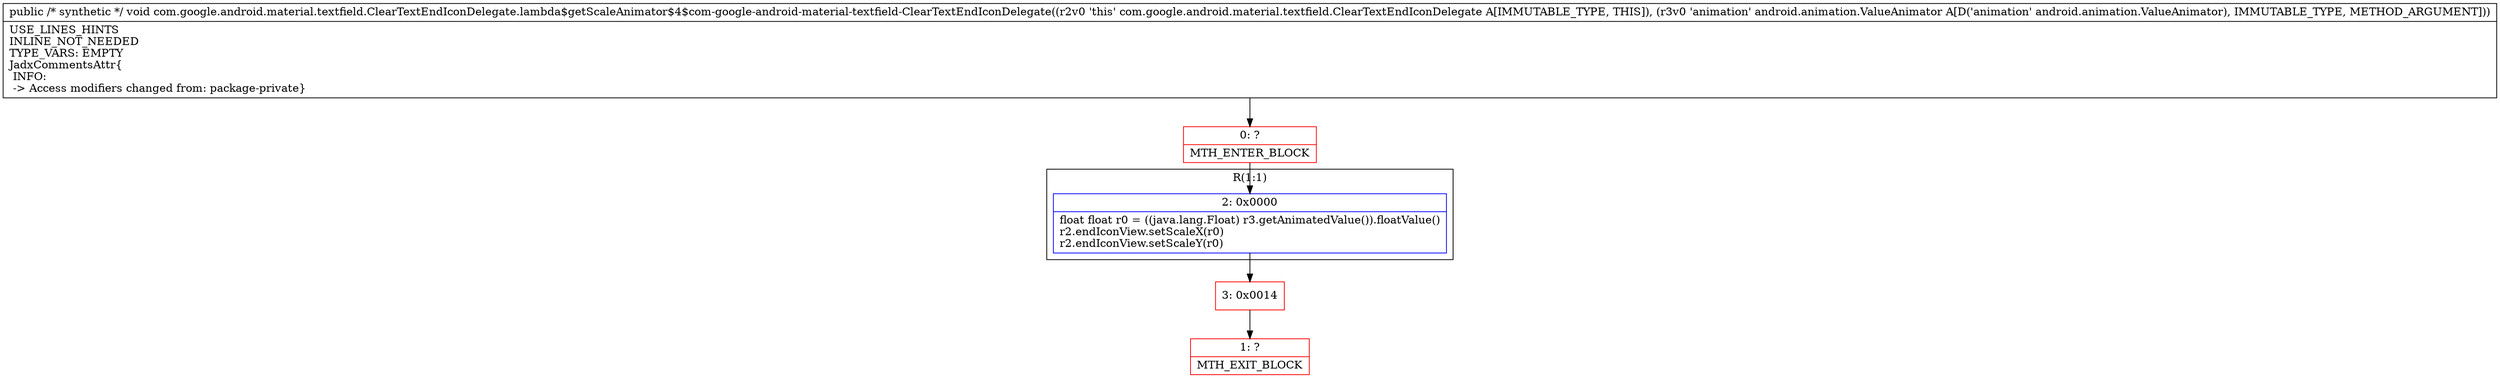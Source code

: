 digraph "CFG forcom.google.android.material.textfield.ClearTextEndIconDelegate.lambda$getScaleAnimator$4$com\-google\-android\-material\-textfield\-ClearTextEndIconDelegate(Landroid\/animation\/ValueAnimator;)V" {
subgraph cluster_Region_1573544950 {
label = "R(1:1)";
node [shape=record,color=blue];
Node_2 [shape=record,label="{2\:\ 0x0000|float float r0 = ((java.lang.Float) r3.getAnimatedValue()).floatValue()\lr2.endIconView.setScaleX(r0)\lr2.endIconView.setScaleY(r0)\l}"];
}
Node_0 [shape=record,color=red,label="{0\:\ ?|MTH_ENTER_BLOCK\l}"];
Node_3 [shape=record,color=red,label="{3\:\ 0x0014}"];
Node_1 [shape=record,color=red,label="{1\:\ ?|MTH_EXIT_BLOCK\l}"];
MethodNode[shape=record,label="{public \/* synthetic *\/ void com.google.android.material.textfield.ClearTextEndIconDelegate.lambda$getScaleAnimator$4$com\-google\-android\-material\-textfield\-ClearTextEndIconDelegate((r2v0 'this' com.google.android.material.textfield.ClearTextEndIconDelegate A[IMMUTABLE_TYPE, THIS]), (r3v0 'animation' android.animation.ValueAnimator A[D('animation' android.animation.ValueAnimator), IMMUTABLE_TYPE, METHOD_ARGUMENT]))  | USE_LINES_HINTS\lINLINE_NOT_NEEDED\lTYPE_VARS: EMPTY\lJadxCommentsAttr\{\l INFO: \l \-\> Access modifiers changed from: package\-private\}\l}"];
MethodNode -> Node_0;Node_2 -> Node_3;
Node_0 -> Node_2;
Node_3 -> Node_1;
}

